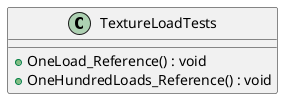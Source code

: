 @startuml
class TextureLoadTests {
    + OneLoad_Reference() : void
    + OneHundredLoads_Reference() : void
}
@enduml
